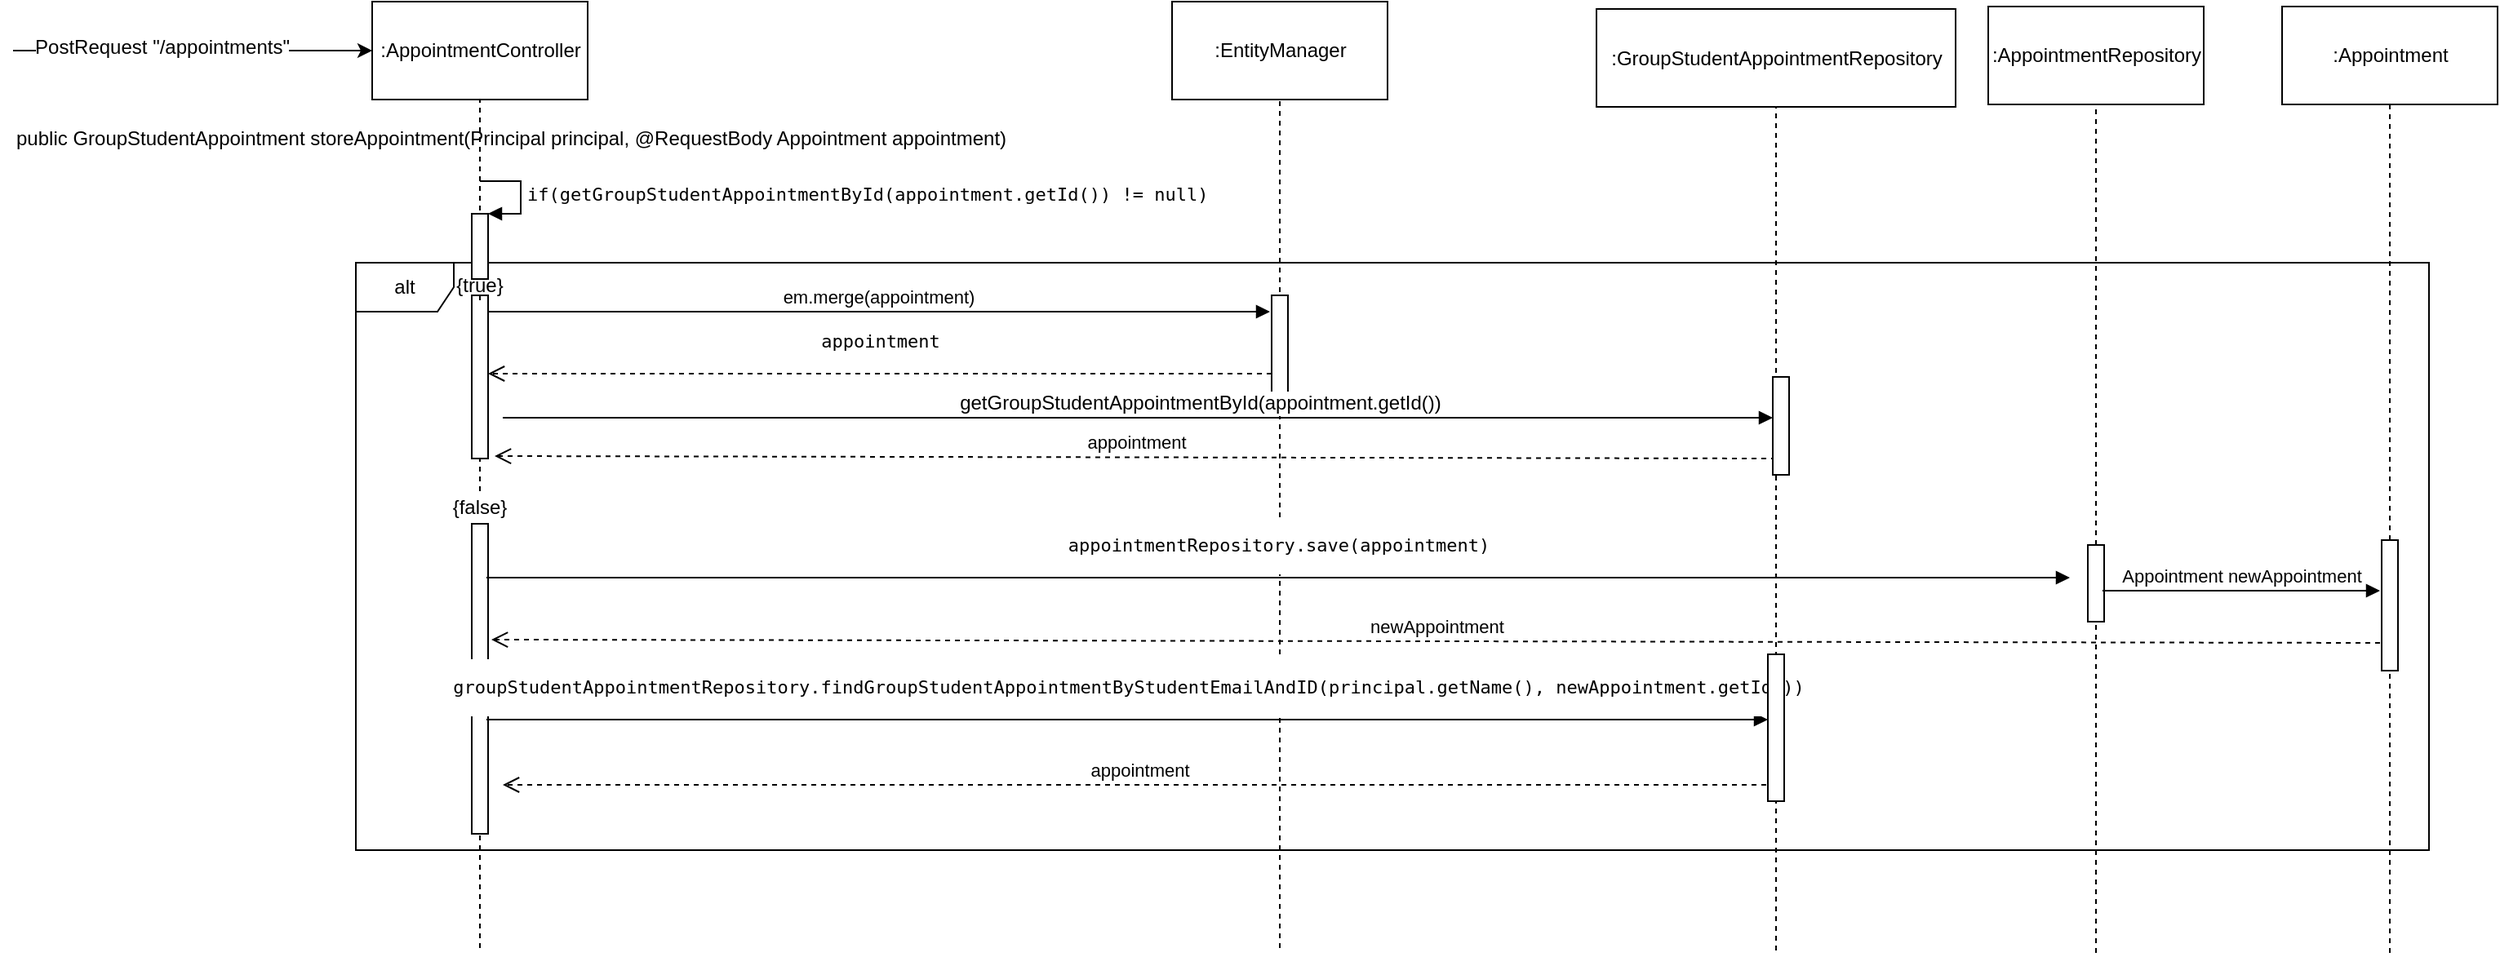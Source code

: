 <mxfile version="10.6.3" type="device"><diagram id="LgpqlKP7gjc9itBcmiC6" name="Page-1"><mxGraphModel dx="974" dy="685" grid="1" gridSize="10" guides="1" tooltips="1" connect="1" arrows="1" fold="1" page="1" pageScale="1" pageWidth="1169" pageHeight="827" math="0" shadow="0"><root><mxCell id="0"/><mxCell id="1" parent="0"/><mxCell id="12OzS3_mzBuvB8QgJTcT-17" value="alt" style="shape=umlFrame;whiteSpace=wrap;html=1;" parent="1" vertex="1"><mxGeometry x="310" y="240" width="1270" height="360" as="geometry"/></mxCell><mxCell id="12OzS3_mzBuvB8QgJTcT-1" value=":AppointmentController" style="html=1;" parent="1" vertex="1"><mxGeometry x="320" y="80" width="132" height="60" as="geometry"/></mxCell><mxCell id="12OzS3_mzBuvB8QgJTcT-2" value="" style="endArrow=classic;html=1;entryX=0;entryY=0.5;entryDx=0;entryDy=0;" parent="1" target="12OzS3_mzBuvB8QgJTcT-1" edge="1"><mxGeometry width="50" height="50" relative="1" as="geometry"><mxPoint x="100" y="110" as="sourcePoint"/><mxPoint x="290" y="90" as="targetPoint"/></mxGeometry></mxCell><mxCell id="12OzS3_mzBuvB8QgJTcT-3" value="PostRequest &quot;/appointments&quot;" style="text;html=1;resizable=0;points=[];align=center;verticalAlign=middle;labelBackgroundColor=#ffffff;" parent="12OzS3_mzBuvB8QgJTcT-2" vertex="1" connectable="0"><mxGeometry x="-0.178" y="2" relative="1" as="geometry"><mxPoint as="offset"/></mxGeometry></mxCell><mxCell id="12OzS3_mzBuvB8QgJTcT-4" value="" style="endArrow=none;dashed=1;html=1;entryX=0.5;entryY=1;entryDx=0;entryDy=0;" parent="1" source="h1vz6yFAPf9KZpY0T8l_-1" target="12OzS3_mzBuvB8QgJTcT-1" edge="1"><mxGeometry width="50" height="50" relative="1" as="geometry"><mxPoint x="386" y="660" as="sourcePoint"/><mxPoint x="420" y="160" as="targetPoint"/></mxGeometry></mxCell><mxCell id="12OzS3_mzBuvB8QgJTcT-5" value=":EntityManager" style="html=1;" parent="1" vertex="1"><mxGeometry x="810" y="80" width="132" height="60" as="geometry"/></mxCell><mxCell id="12OzS3_mzBuvB8QgJTcT-6" value="" style="endArrow=none;dashed=1;html=1;entryX=0.5;entryY=1;entryDx=0;entryDy=0;" parent="1" target="12OzS3_mzBuvB8QgJTcT-5" edge="1"><mxGeometry width="50" height="50" relative="1" as="geometry"><mxPoint x="876" y="660" as="sourcePoint"/><mxPoint x="910" y="160" as="targetPoint"/></mxGeometry></mxCell><mxCell id="12OzS3_mzBuvB8QgJTcT-9" value="" style="html=1;points=[];perimeter=orthogonalPerimeter;" parent="1" vertex="1"><mxGeometry x="381" y="210" width="10" height="40" as="geometry"/></mxCell><mxCell id="12OzS3_mzBuvB8QgJTcT-10" value="&lt;pre&gt;&lt;span&gt;if&lt;/span&gt;(getGroupStudentAppointmentById(appointment.getId()) != &lt;span&gt;null&lt;/span&gt;)&lt;/pre&gt;" style="edgeStyle=orthogonalEdgeStyle;html=1;align=left;spacingLeft=2;endArrow=block;rounded=0;entryX=1;entryY=0;" parent="1" target="12OzS3_mzBuvB8QgJTcT-9" edge="1"><mxGeometry relative="1" as="geometry"><mxPoint x="386" y="190" as="sourcePoint"/><Array as="points"><mxPoint x="411" y="190"/></Array></mxGeometry></mxCell><mxCell id="12OzS3_mzBuvB8QgJTcT-11" value="em.merge(appointment)" style="html=1;verticalAlign=bottom;endArrow=block;" parent="1" edge="1"><mxGeometry width="80" relative="1" as="geometry"><mxPoint x="390" y="270" as="sourcePoint"/><mxPoint x="870" y="270" as="targetPoint"/></mxGeometry></mxCell><mxCell id="12OzS3_mzBuvB8QgJTcT-12" value="&lt;pre&gt;appointment&lt;/pre&gt;" style="html=1;verticalAlign=bottom;endArrow=open;dashed=1;endSize=8;" parent="1" edge="1"><mxGeometry relative="1" as="geometry"><mxPoint x="871" y="308" as="sourcePoint"/><mxPoint x="391" y="308" as="targetPoint"/></mxGeometry></mxCell><mxCell id="12OzS3_mzBuvB8QgJTcT-13" value="public GroupStudentAppointment storeAppointment(Principal principal, @RequestBody Appointment appointment)" style="text;html=1;" parent="1" vertex="1"><mxGeometry x="100" y="150" width="630" height="30" as="geometry"/></mxCell><mxCell id="12OzS3_mzBuvB8QgJTcT-18" value="" style="html=1;points=[];perimeter=orthogonalPerimeter;" parent="1" vertex="1"><mxGeometry x="871" y="260" width="10" height="60" as="geometry"/></mxCell><mxCell id="12OzS3_mzBuvB8QgJTcT-19" value=":AppointmentRepository" style="html=1;" parent="1" vertex="1"><mxGeometry x="1310" y="83" width="132" height="60" as="geometry"/></mxCell><mxCell id="12OzS3_mzBuvB8QgJTcT-20" value="" style="endArrow=none;dashed=1;html=1;entryX=0.5;entryY=1;entryDx=0;entryDy=0;" parent="1" source="12OzS3_mzBuvB8QgJTcT-28" target="12OzS3_mzBuvB8QgJTcT-19" edge="1"><mxGeometry width="50" height="50" relative="1" as="geometry"><mxPoint x="1376" y="663" as="sourcePoint"/><mxPoint x="1410" y="163" as="targetPoint"/></mxGeometry></mxCell><mxCell id="12OzS3_mzBuvB8QgJTcT-21" value="" style="html=1;points=[];perimeter=orthogonalPerimeter;" parent="1" vertex="1"><mxGeometry x="381" y="400" width="10" height="190" as="geometry"/></mxCell><mxCell id="12OzS3_mzBuvB8QgJTcT-22" value="" style="endArrow=none;dashed=1;html=1;entryX=0.5;entryY=1;entryDx=0;entryDy=0;" parent="1" target="12OzS3_mzBuvB8QgJTcT-21" edge="1"><mxGeometry width="50" height="50" relative="1" as="geometry"><mxPoint x="386" y="660" as="sourcePoint"/><mxPoint x="386" y="140" as="targetPoint"/></mxGeometry></mxCell><mxCell id="12OzS3_mzBuvB8QgJTcT-23" value="" style="html=1;points=[];perimeter=orthogonalPerimeter;" parent="1" vertex="1"><mxGeometry x="381" y="260" width="10" height="100" as="geometry"/></mxCell><mxCell id="12OzS3_mzBuvB8QgJTcT-24" value="" style="endArrow=none;dashed=1;html=1;entryX=0.5;entryY=1;entryDx=0;entryDy=0;" parent="1" source="h1vz6yFAPf9KZpY0T8l_-3" target="12OzS3_mzBuvB8QgJTcT-23" edge="1"><mxGeometry width="50" height="50" relative="1" as="geometry"><mxPoint x="386" y="400" as="sourcePoint"/><mxPoint x="386" y="140" as="targetPoint"/></mxGeometry></mxCell><mxCell id="12OzS3_mzBuvB8QgJTcT-25" value="&lt;pre&gt;&lt;span&gt;appointmentRepository&lt;/span&gt;.save(appointment)&lt;/pre&gt;" style="html=1;verticalAlign=bottom;endArrow=block;" parent="1" edge="1"><mxGeometry width="80" relative="1" as="geometry"><mxPoint x="390" y="433" as="sourcePoint"/><mxPoint x="1360" y="433" as="targetPoint"/></mxGeometry></mxCell><mxCell id="12OzS3_mzBuvB8QgJTcT-26" value=":Appointment" style="html=1;" parent="1" vertex="1"><mxGeometry x="1490" y="83" width="132" height="60" as="geometry"/></mxCell><mxCell id="12OzS3_mzBuvB8QgJTcT-27" value="" style="endArrow=none;dashed=1;html=1;entryX=0.5;entryY=1;entryDx=0;entryDy=0;" parent="1" source="12OzS3_mzBuvB8QgJTcT-35" target="12OzS3_mzBuvB8QgJTcT-26" edge="1"><mxGeometry width="50" height="50" relative="1" as="geometry"><mxPoint x="1556" y="663" as="sourcePoint"/><mxPoint x="1590" y="163" as="targetPoint"/></mxGeometry></mxCell><mxCell id="12OzS3_mzBuvB8QgJTcT-28" value="" style="html=1;points=[];perimeter=orthogonalPerimeter;" parent="1" vertex="1"><mxGeometry x="1371" y="413" width="10" height="47" as="geometry"/></mxCell><mxCell id="12OzS3_mzBuvB8QgJTcT-29" value="" style="endArrow=none;dashed=1;html=1;entryX=0.5;entryY=1;entryDx=0;entryDy=0;" parent="1" target="12OzS3_mzBuvB8QgJTcT-28" edge="1"><mxGeometry width="50" height="50" relative="1" as="geometry"><mxPoint x="1376" y="663" as="sourcePoint"/><mxPoint x="1376" y="143" as="targetPoint"/></mxGeometry></mxCell><mxCell id="12OzS3_mzBuvB8QgJTcT-30" value="Appointment newAppointment" style="html=1;verticalAlign=bottom;endArrow=block;" parent="1" edge="1"><mxGeometry width="80" relative="1" as="geometry"><mxPoint x="1380" y="441" as="sourcePoint"/><mxPoint x="1550" y="441" as="targetPoint"/></mxGeometry></mxCell><mxCell id="12OzS3_mzBuvB8QgJTcT-31" value="newAppointment" style="html=1;verticalAlign=bottom;endArrow=open;dashed=1;endSize=8;" parent="1" edge="1"><mxGeometry relative="1" as="geometry"><mxPoint x="1550" y="473" as="sourcePoint"/><mxPoint x="393" y="471" as="targetPoint"/></mxGeometry></mxCell><mxCell id="12OzS3_mzBuvB8QgJTcT-33" value=":GroupStudentAppointmentRepository" style="html=1;" parent="1" vertex="1"><mxGeometry x="1070" y="84.5" width="220" height="60" as="geometry"/></mxCell><mxCell id="12OzS3_mzBuvB8QgJTcT-34" value="" style="endArrow=none;dashed=1;html=1;entryX=0.5;entryY=1;entryDx=0;entryDy=0;" parent="1" target="12OzS3_mzBuvB8QgJTcT-33" edge="1"><mxGeometry width="50" height="50" relative="1" as="geometry"><mxPoint x="1180" y="661.5" as="sourcePoint"/><mxPoint x="1230" y="164.5" as="targetPoint"/></mxGeometry></mxCell><mxCell id="12OzS3_mzBuvB8QgJTcT-35" value="" style="html=1;points=[];perimeter=orthogonalPerimeter;" parent="1" vertex="1"><mxGeometry x="1551" y="410" width="10" height="80" as="geometry"/></mxCell><mxCell id="12OzS3_mzBuvB8QgJTcT-36" value="" style="endArrow=none;dashed=1;html=1;entryX=0.5;entryY=1;entryDx=0;entryDy=0;" parent="1" target="12OzS3_mzBuvB8QgJTcT-35" edge="1"><mxGeometry width="50" height="50" relative="1" as="geometry"><mxPoint x="1556" y="663" as="sourcePoint"/><mxPoint x="1556" y="143" as="targetPoint"/></mxGeometry></mxCell><mxCell id="12OzS3_mzBuvB8QgJTcT-37" value="&lt;pre&gt;&lt;span&gt;groupStudentAppointmentRepository&lt;/span&gt;.findGroupStudentAppointmentByStudentEmailAndID(principal.getName()&lt;span&gt;, &lt;/span&gt;newAppointment.getId())&lt;/pre&gt;" style="html=1;verticalAlign=bottom;endArrow=block;" parent="1" target="12OzS3_mzBuvB8QgJTcT-41" edge="1"><mxGeometry width="80" relative="1" as="geometry"><mxPoint x="390" y="520" as="sourcePoint"/><mxPoint x="1180" y="520" as="targetPoint"/></mxGeometry></mxCell><mxCell id="12OzS3_mzBuvB8QgJTcT-39" value="appointment" style="html=1;verticalAlign=bottom;endArrow=open;dashed=1;endSize=8;" parent="1" edge="1"><mxGeometry relative="1" as="geometry"><mxPoint x="1180" y="560" as="sourcePoint"/><mxPoint x="400" y="560" as="targetPoint"/></mxGeometry></mxCell><mxCell id="12OzS3_mzBuvB8QgJTcT-41" value="" style="html=1;points=[];perimeter=orthogonalPerimeter;" parent="1" vertex="1"><mxGeometry x="1175" y="480" width="10" height="90" as="geometry"/></mxCell><mxCell id="12OzS3_mzBuvB8QgJTcT-42" value="&lt;pre&gt;&lt;br&gt;&lt;/pre&gt;" style="html=1;verticalAlign=bottom;endArrow=block;" parent="1" target="12OzS3_mzBuvB8QgJTcT-46" edge="1"><mxGeometry width="80" relative="1" as="geometry"><mxPoint x="400" y="335" as="sourcePoint"/><mxPoint x="1183" y="335" as="targetPoint"/></mxGeometry></mxCell><mxCell id="12OzS3_mzBuvB8QgJTcT-44" value="getGroupStudentAppointmentById(appointment.getId())" style="text;html=1;resizable=0;points=[];align=center;verticalAlign=middle;labelBackgroundColor=#ffffff;" parent="12OzS3_mzBuvB8QgJTcT-42" vertex="1" connectable="0"><mxGeometry x="0.098" y="3" relative="1" as="geometry"><mxPoint y="-6" as="offset"/></mxGeometry></mxCell><mxCell id="12OzS3_mzBuvB8QgJTcT-45" value="appointment" style="html=1;verticalAlign=bottom;endArrow=open;dashed=1;endSize=8;entryX=1.4;entryY=0.985;entryDx=0;entryDy=0;entryPerimeter=0;" parent="1" target="12OzS3_mzBuvB8QgJTcT-23" edge="1"><mxGeometry relative="1" as="geometry"><mxPoint x="1180" y="360" as="sourcePoint"/><mxPoint x="1100" y="360" as="targetPoint"/></mxGeometry></mxCell><mxCell id="12OzS3_mzBuvB8QgJTcT-46" value="" style="html=1;points=[];perimeter=orthogonalPerimeter;" parent="1" vertex="1"><mxGeometry x="1178" y="310" width="10" height="60" as="geometry"/></mxCell><mxCell id="h1vz6yFAPf9KZpY0T8l_-1" value="{true}" style="text;html=1;strokeColor=none;fillColor=none;align=center;verticalAlign=middle;whiteSpace=wrap;rounded=0;" vertex="1" parent="1"><mxGeometry x="366" y="244" width="40" height="20" as="geometry"/></mxCell><mxCell id="h1vz6yFAPf9KZpY0T8l_-2" value="" style="endArrow=none;dashed=1;html=1;entryX=0.5;entryY=1;entryDx=0;entryDy=0;" edge="1" parent="1" source="12OzS3_mzBuvB8QgJTcT-23" target="h1vz6yFAPf9KZpY0T8l_-1"><mxGeometry width="50" height="50" relative="1" as="geometry"><mxPoint x="386" y="260" as="sourcePoint"/><mxPoint x="386" y="140" as="targetPoint"/></mxGeometry></mxCell><mxCell id="h1vz6yFAPf9KZpY0T8l_-3" value="{false}" style="text;html=1;strokeColor=none;fillColor=none;align=center;verticalAlign=middle;whiteSpace=wrap;rounded=0;" vertex="1" parent="1"><mxGeometry x="366" y="380" width="40" height="20" as="geometry"/></mxCell><mxCell id="h1vz6yFAPf9KZpY0T8l_-4" value="" style="endArrow=none;dashed=1;html=1;entryX=0.5;entryY=1;entryDx=0;entryDy=0;" edge="1" parent="1" source="12OzS3_mzBuvB8QgJTcT-21" target="h1vz6yFAPf9KZpY0T8l_-3"><mxGeometry width="50" height="50" relative="1" as="geometry"><mxPoint x="386" y="400" as="sourcePoint"/><mxPoint x="386" y="360" as="targetPoint"/></mxGeometry></mxCell></root></mxGraphModel></diagram></mxfile>